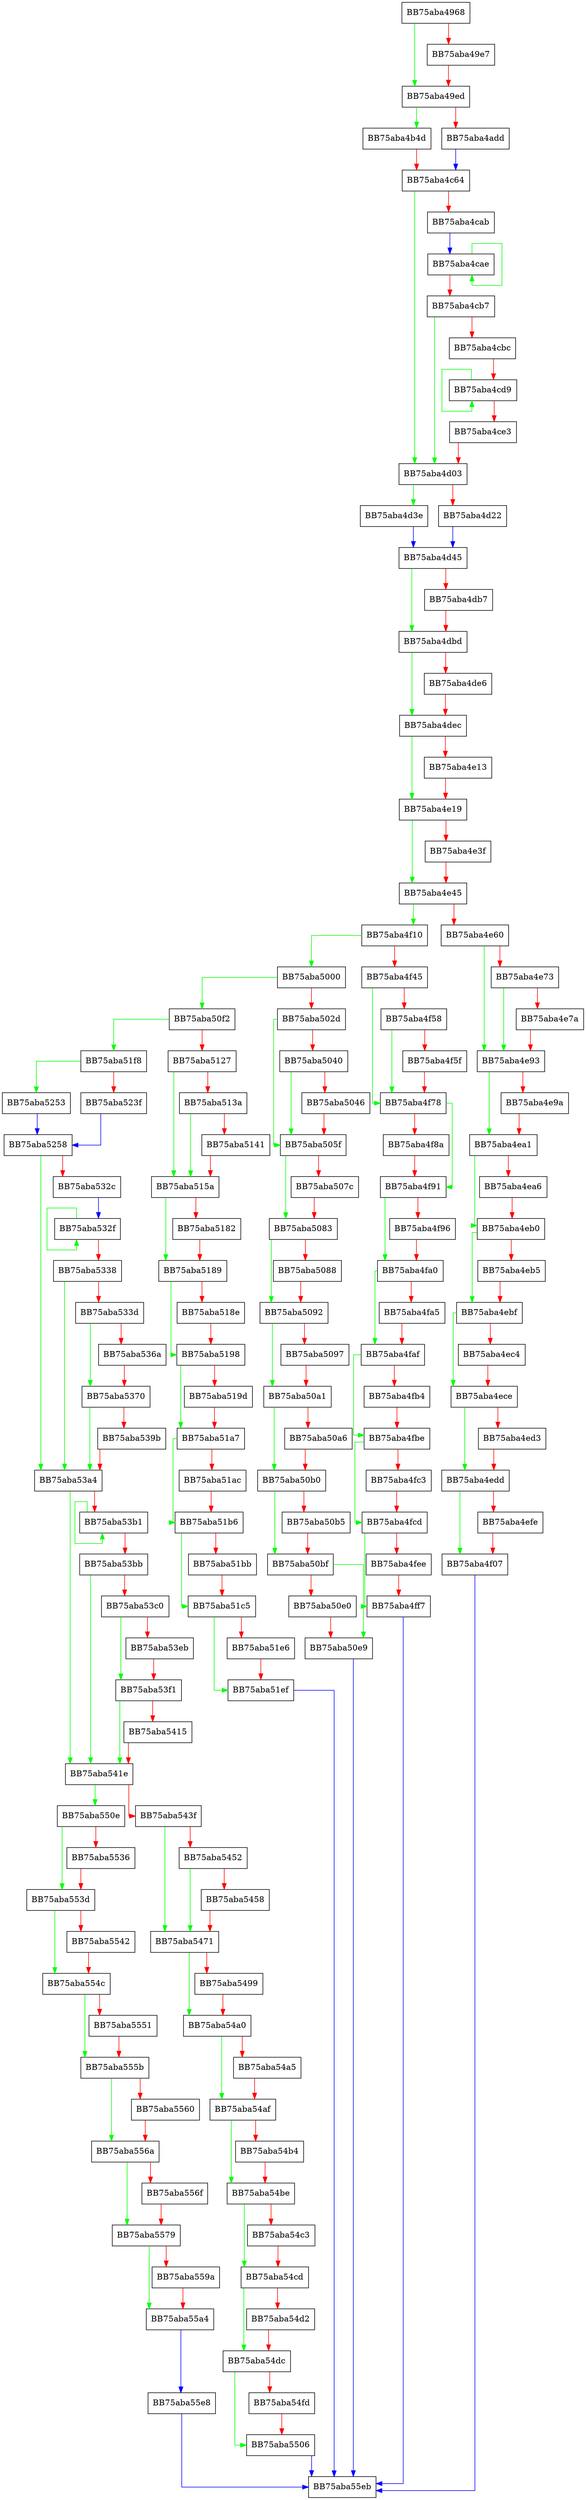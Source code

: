 digraph CreateIpBlockingRule {
  node [shape="box"];
  graph [splines=ortho];
  BB75aba4968 -> BB75aba49ed [color="green"];
  BB75aba4968 -> BB75aba49e7 [color="red"];
  BB75aba49e7 -> BB75aba49ed [color="red"];
  BB75aba49ed -> BB75aba4b4d [color="green"];
  BB75aba49ed -> BB75aba4add [color="red"];
  BB75aba4add -> BB75aba4c64 [color="blue"];
  BB75aba4b4d -> BB75aba4c64 [color="red"];
  BB75aba4c64 -> BB75aba4d03 [color="green"];
  BB75aba4c64 -> BB75aba4cab [color="red"];
  BB75aba4cab -> BB75aba4cae [color="blue"];
  BB75aba4cae -> BB75aba4cae [color="green"];
  BB75aba4cae -> BB75aba4cb7 [color="red"];
  BB75aba4cb7 -> BB75aba4d03 [color="green"];
  BB75aba4cb7 -> BB75aba4cbc [color="red"];
  BB75aba4cbc -> BB75aba4cd9 [color="red"];
  BB75aba4cd9 -> BB75aba4cd9 [color="green"];
  BB75aba4cd9 -> BB75aba4ce3 [color="red"];
  BB75aba4ce3 -> BB75aba4d03 [color="red"];
  BB75aba4d03 -> BB75aba4d3e [color="green"];
  BB75aba4d03 -> BB75aba4d22 [color="red"];
  BB75aba4d22 -> BB75aba4d45 [color="blue"];
  BB75aba4d3e -> BB75aba4d45 [color="blue"];
  BB75aba4d45 -> BB75aba4dbd [color="green"];
  BB75aba4d45 -> BB75aba4db7 [color="red"];
  BB75aba4db7 -> BB75aba4dbd [color="red"];
  BB75aba4dbd -> BB75aba4dec [color="green"];
  BB75aba4dbd -> BB75aba4de6 [color="red"];
  BB75aba4de6 -> BB75aba4dec [color="red"];
  BB75aba4dec -> BB75aba4e19 [color="green"];
  BB75aba4dec -> BB75aba4e13 [color="red"];
  BB75aba4e13 -> BB75aba4e19 [color="red"];
  BB75aba4e19 -> BB75aba4e45 [color="green"];
  BB75aba4e19 -> BB75aba4e3f [color="red"];
  BB75aba4e3f -> BB75aba4e45 [color="red"];
  BB75aba4e45 -> BB75aba4f10 [color="green"];
  BB75aba4e45 -> BB75aba4e60 [color="red"];
  BB75aba4e60 -> BB75aba4e93 [color="green"];
  BB75aba4e60 -> BB75aba4e73 [color="red"];
  BB75aba4e73 -> BB75aba4e93 [color="green"];
  BB75aba4e73 -> BB75aba4e7a [color="red"];
  BB75aba4e7a -> BB75aba4e93 [color="red"];
  BB75aba4e93 -> BB75aba4ea1 [color="green"];
  BB75aba4e93 -> BB75aba4e9a [color="red"];
  BB75aba4e9a -> BB75aba4ea1 [color="red"];
  BB75aba4ea1 -> BB75aba4eb0 [color="green"];
  BB75aba4ea1 -> BB75aba4ea6 [color="red"];
  BB75aba4ea6 -> BB75aba4eb0 [color="red"];
  BB75aba4eb0 -> BB75aba4ebf [color="green"];
  BB75aba4eb0 -> BB75aba4eb5 [color="red"];
  BB75aba4eb5 -> BB75aba4ebf [color="red"];
  BB75aba4ebf -> BB75aba4ece [color="green"];
  BB75aba4ebf -> BB75aba4ec4 [color="red"];
  BB75aba4ec4 -> BB75aba4ece [color="red"];
  BB75aba4ece -> BB75aba4edd [color="green"];
  BB75aba4ece -> BB75aba4ed3 [color="red"];
  BB75aba4ed3 -> BB75aba4edd [color="red"];
  BB75aba4edd -> BB75aba4f07 [color="green"];
  BB75aba4edd -> BB75aba4efe [color="red"];
  BB75aba4efe -> BB75aba4f07 [color="red"];
  BB75aba4f07 -> BB75aba55eb [color="blue"];
  BB75aba4f10 -> BB75aba5000 [color="green"];
  BB75aba4f10 -> BB75aba4f45 [color="red"];
  BB75aba4f45 -> BB75aba4f78 [color="green"];
  BB75aba4f45 -> BB75aba4f58 [color="red"];
  BB75aba4f58 -> BB75aba4f78 [color="green"];
  BB75aba4f58 -> BB75aba4f5f [color="red"];
  BB75aba4f5f -> BB75aba4f78 [color="red"];
  BB75aba4f78 -> BB75aba4f91 [color="green"];
  BB75aba4f78 -> BB75aba4f8a [color="red"];
  BB75aba4f8a -> BB75aba4f91 [color="red"];
  BB75aba4f91 -> BB75aba4fa0 [color="green"];
  BB75aba4f91 -> BB75aba4f96 [color="red"];
  BB75aba4f96 -> BB75aba4fa0 [color="red"];
  BB75aba4fa0 -> BB75aba4faf [color="green"];
  BB75aba4fa0 -> BB75aba4fa5 [color="red"];
  BB75aba4fa5 -> BB75aba4faf [color="red"];
  BB75aba4faf -> BB75aba4fbe [color="green"];
  BB75aba4faf -> BB75aba4fb4 [color="red"];
  BB75aba4fb4 -> BB75aba4fbe [color="red"];
  BB75aba4fbe -> BB75aba4fcd [color="green"];
  BB75aba4fbe -> BB75aba4fc3 [color="red"];
  BB75aba4fc3 -> BB75aba4fcd [color="red"];
  BB75aba4fcd -> BB75aba4ff7 [color="green"];
  BB75aba4fcd -> BB75aba4fee [color="red"];
  BB75aba4fee -> BB75aba4ff7 [color="red"];
  BB75aba4ff7 -> BB75aba55eb [color="blue"];
  BB75aba5000 -> BB75aba50f2 [color="green"];
  BB75aba5000 -> BB75aba502d [color="red"];
  BB75aba502d -> BB75aba505f [color="green"];
  BB75aba502d -> BB75aba5040 [color="red"];
  BB75aba5040 -> BB75aba505f [color="green"];
  BB75aba5040 -> BB75aba5046 [color="red"];
  BB75aba5046 -> BB75aba505f [color="red"];
  BB75aba505f -> BB75aba5083 [color="green"];
  BB75aba505f -> BB75aba507c [color="red"];
  BB75aba507c -> BB75aba5083 [color="red"];
  BB75aba5083 -> BB75aba5092 [color="green"];
  BB75aba5083 -> BB75aba5088 [color="red"];
  BB75aba5088 -> BB75aba5092 [color="red"];
  BB75aba5092 -> BB75aba50a1 [color="green"];
  BB75aba5092 -> BB75aba5097 [color="red"];
  BB75aba5097 -> BB75aba50a1 [color="red"];
  BB75aba50a1 -> BB75aba50b0 [color="green"];
  BB75aba50a1 -> BB75aba50a6 [color="red"];
  BB75aba50a6 -> BB75aba50b0 [color="red"];
  BB75aba50b0 -> BB75aba50bf [color="green"];
  BB75aba50b0 -> BB75aba50b5 [color="red"];
  BB75aba50b5 -> BB75aba50bf [color="red"];
  BB75aba50bf -> BB75aba50e9 [color="green"];
  BB75aba50bf -> BB75aba50e0 [color="red"];
  BB75aba50e0 -> BB75aba50e9 [color="red"];
  BB75aba50e9 -> BB75aba55eb [color="blue"];
  BB75aba50f2 -> BB75aba51f8 [color="green"];
  BB75aba50f2 -> BB75aba5127 [color="red"];
  BB75aba5127 -> BB75aba515a [color="green"];
  BB75aba5127 -> BB75aba513a [color="red"];
  BB75aba513a -> BB75aba515a [color="green"];
  BB75aba513a -> BB75aba5141 [color="red"];
  BB75aba5141 -> BB75aba515a [color="red"];
  BB75aba515a -> BB75aba5189 [color="green"];
  BB75aba515a -> BB75aba5182 [color="red"];
  BB75aba5182 -> BB75aba5189 [color="red"];
  BB75aba5189 -> BB75aba5198 [color="green"];
  BB75aba5189 -> BB75aba518e [color="red"];
  BB75aba518e -> BB75aba5198 [color="red"];
  BB75aba5198 -> BB75aba51a7 [color="green"];
  BB75aba5198 -> BB75aba519d [color="red"];
  BB75aba519d -> BB75aba51a7 [color="red"];
  BB75aba51a7 -> BB75aba51b6 [color="green"];
  BB75aba51a7 -> BB75aba51ac [color="red"];
  BB75aba51ac -> BB75aba51b6 [color="red"];
  BB75aba51b6 -> BB75aba51c5 [color="green"];
  BB75aba51b6 -> BB75aba51bb [color="red"];
  BB75aba51bb -> BB75aba51c5 [color="red"];
  BB75aba51c5 -> BB75aba51ef [color="green"];
  BB75aba51c5 -> BB75aba51e6 [color="red"];
  BB75aba51e6 -> BB75aba51ef [color="red"];
  BB75aba51ef -> BB75aba55eb [color="blue"];
  BB75aba51f8 -> BB75aba5253 [color="green"];
  BB75aba51f8 -> BB75aba523f [color="red"];
  BB75aba523f -> BB75aba5258 [color="blue"];
  BB75aba5253 -> BB75aba5258 [color="blue"];
  BB75aba5258 -> BB75aba53a4 [color="green"];
  BB75aba5258 -> BB75aba532c [color="red"];
  BB75aba532c -> BB75aba532f [color="blue"];
  BB75aba532f -> BB75aba532f [color="green"];
  BB75aba532f -> BB75aba5338 [color="red"];
  BB75aba5338 -> BB75aba53a4 [color="green"];
  BB75aba5338 -> BB75aba533d [color="red"];
  BB75aba533d -> BB75aba5370 [color="green"];
  BB75aba533d -> BB75aba536a [color="red"];
  BB75aba536a -> BB75aba5370 [color="red"];
  BB75aba5370 -> BB75aba53a4 [color="green"];
  BB75aba5370 -> BB75aba539b [color="red"];
  BB75aba539b -> BB75aba53a4 [color="red"];
  BB75aba53a4 -> BB75aba541e [color="green"];
  BB75aba53a4 -> BB75aba53b1 [color="red"];
  BB75aba53b1 -> BB75aba53b1 [color="green"];
  BB75aba53b1 -> BB75aba53bb [color="red"];
  BB75aba53bb -> BB75aba541e [color="green"];
  BB75aba53bb -> BB75aba53c0 [color="red"];
  BB75aba53c0 -> BB75aba53f1 [color="green"];
  BB75aba53c0 -> BB75aba53eb [color="red"];
  BB75aba53eb -> BB75aba53f1 [color="red"];
  BB75aba53f1 -> BB75aba541e [color="green"];
  BB75aba53f1 -> BB75aba5415 [color="red"];
  BB75aba5415 -> BB75aba541e [color="red"];
  BB75aba541e -> BB75aba550e [color="green"];
  BB75aba541e -> BB75aba543f [color="red"];
  BB75aba543f -> BB75aba5471 [color="green"];
  BB75aba543f -> BB75aba5452 [color="red"];
  BB75aba5452 -> BB75aba5471 [color="green"];
  BB75aba5452 -> BB75aba5458 [color="red"];
  BB75aba5458 -> BB75aba5471 [color="red"];
  BB75aba5471 -> BB75aba54a0 [color="green"];
  BB75aba5471 -> BB75aba5499 [color="red"];
  BB75aba5499 -> BB75aba54a0 [color="red"];
  BB75aba54a0 -> BB75aba54af [color="green"];
  BB75aba54a0 -> BB75aba54a5 [color="red"];
  BB75aba54a5 -> BB75aba54af [color="red"];
  BB75aba54af -> BB75aba54be [color="green"];
  BB75aba54af -> BB75aba54b4 [color="red"];
  BB75aba54b4 -> BB75aba54be [color="red"];
  BB75aba54be -> BB75aba54cd [color="green"];
  BB75aba54be -> BB75aba54c3 [color="red"];
  BB75aba54c3 -> BB75aba54cd [color="red"];
  BB75aba54cd -> BB75aba54dc [color="green"];
  BB75aba54cd -> BB75aba54d2 [color="red"];
  BB75aba54d2 -> BB75aba54dc [color="red"];
  BB75aba54dc -> BB75aba5506 [color="green"];
  BB75aba54dc -> BB75aba54fd [color="red"];
  BB75aba54fd -> BB75aba5506 [color="red"];
  BB75aba5506 -> BB75aba55eb [color="blue"];
  BB75aba550e -> BB75aba553d [color="green"];
  BB75aba550e -> BB75aba5536 [color="red"];
  BB75aba5536 -> BB75aba553d [color="red"];
  BB75aba553d -> BB75aba554c [color="green"];
  BB75aba553d -> BB75aba5542 [color="red"];
  BB75aba5542 -> BB75aba554c [color="red"];
  BB75aba554c -> BB75aba555b [color="green"];
  BB75aba554c -> BB75aba5551 [color="red"];
  BB75aba5551 -> BB75aba555b [color="red"];
  BB75aba555b -> BB75aba556a [color="green"];
  BB75aba555b -> BB75aba5560 [color="red"];
  BB75aba5560 -> BB75aba556a [color="red"];
  BB75aba556a -> BB75aba5579 [color="green"];
  BB75aba556a -> BB75aba556f [color="red"];
  BB75aba556f -> BB75aba5579 [color="red"];
  BB75aba5579 -> BB75aba55a4 [color="green"];
  BB75aba5579 -> BB75aba559a [color="red"];
  BB75aba559a -> BB75aba55a4 [color="red"];
  BB75aba55a4 -> BB75aba55e8 [color="blue"];
  BB75aba55e8 -> BB75aba55eb [color="blue"];
}